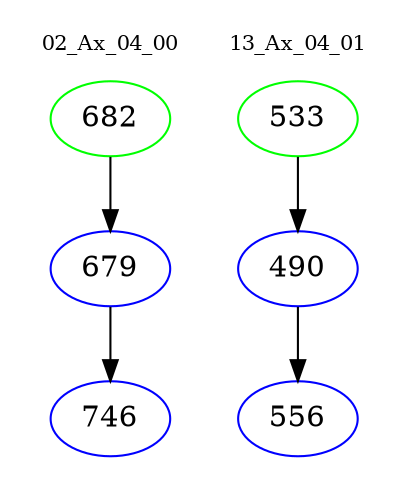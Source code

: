 digraph{
subgraph cluster_0 {
color = white
label = "02_Ax_04_00";
fontsize=10;
T0_682 [label="682", color="green"]
T0_682 -> T0_679 [color="black"]
T0_679 [label="679", color="blue"]
T0_679 -> T0_746 [color="black"]
T0_746 [label="746", color="blue"]
}
subgraph cluster_1 {
color = white
label = "13_Ax_04_01";
fontsize=10;
T1_533 [label="533", color="green"]
T1_533 -> T1_490 [color="black"]
T1_490 [label="490", color="blue"]
T1_490 -> T1_556 [color="black"]
T1_556 [label="556", color="blue"]
}
}
